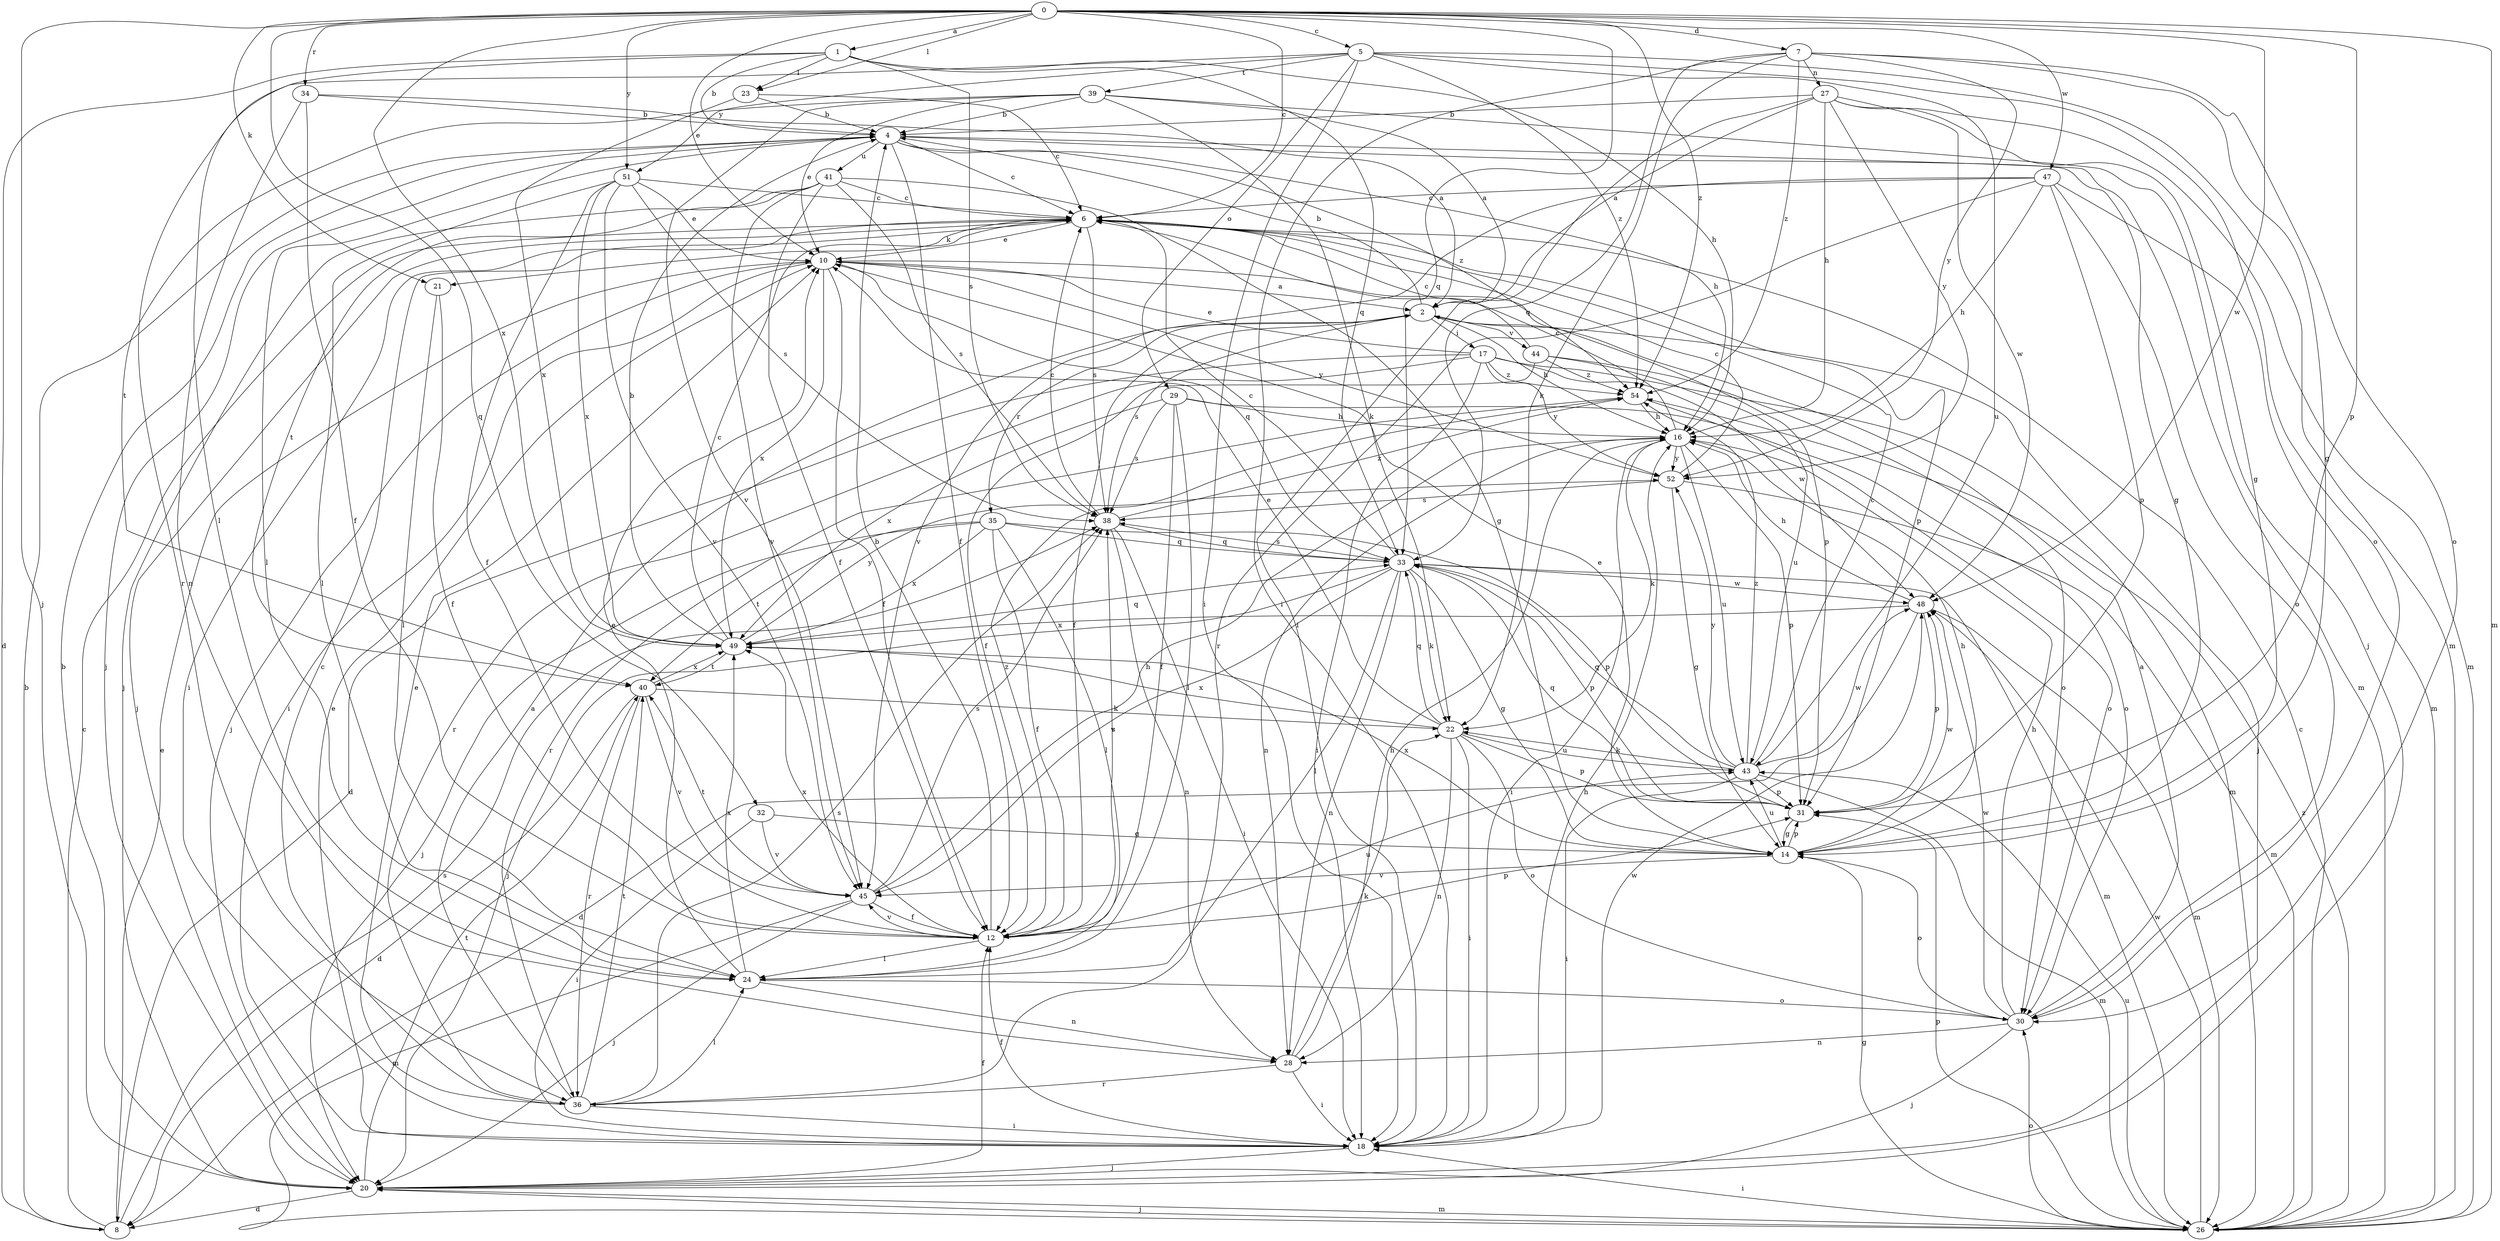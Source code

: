strict digraph  {
0;
1;
2;
4;
5;
6;
7;
8;
10;
12;
14;
16;
17;
18;
20;
21;
22;
23;
24;
26;
27;
28;
29;
30;
31;
32;
33;
34;
35;
36;
38;
39;
40;
41;
43;
44;
45;
47;
48;
49;
51;
52;
54;
0 -> 1  [label=a];
0 -> 5  [label=c];
0 -> 6  [label=c];
0 -> 7  [label=d];
0 -> 10  [label=e];
0 -> 20  [label=j];
0 -> 21  [label=k];
0 -> 23  [label=l];
0 -> 26  [label=m];
0 -> 31  [label=p];
0 -> 32  [label=q];
0 -> 33  [label=q];
0 -> 34  [label=r];
0 -> 47  [label=w];
0 -> 48  [label=w];
0 -> 49  [label=x];
0 -> 51  [label=y];
0 -> 54  [label=z];
1 -> 4  [label=b];
1 -> 8  [label=d];
1 -> 16  [label=h];
1 -> 23  [label=l];
1 -> 24  [label=l];
1 -> 33  [label=q];
1 -> 38  [label=s];
2 -> 4  [label=b];
2 -> 12  [label=f];
2 -> 16  [label=h];
2 -> 17  [label=i];
2 -> 20  [label=j];
2 -> 35  [label=r];
2 -> 38  [label=s];
2 -> 44  [label=v];
4 -> 6  [label=c];
4 -> 12  [label=f];
4 -> 14  [label=g];
4 -> 16  [label=h];
4 -> 20  [label=j];
4 -> 24  [label=l];
4 -> 26  [label=m];
4 -> 41  [label=u];
4 -> 54  [label=z];
5 -> 18  [label=i];
5 -> 26  [label=m];
5 -> 29  [label=o];
5 -> 30  [label=o];
5 -> 36  [label=r];
5 -> 39  [label=t];
5 -> 43  [label=u];
5 -> 51  [label=y];
5 -> 54  [label=z];
6 -> 10  [label=e];
6 -> 18  [label=i];
6 -> 20  [label=j];
6 -> 21  [label=k];
6 -> 31  [label=p];
6 -> 38  [label=s];
7 -> 14  [label=g];
7 -> 18  [label=i];
7 -> 22  [label=k];
7 -> 27  [label=n];
7 -> 30  [label=o];
7 -> 33  [label=q];
7 -> 52  [label=y];
7 -> 54  [label=z];
8 -> 4  [label=b];
8 -> 6  [label=c];
8 -> 10  [label=e];
8 -> 38  [label=s];
10 -> 2  [label=a];
10 -> 12  [label=f];
10 -> 18  [label=i];
10 -> 20  [label=j];
10 -> 31  [label=p];
10 -> 33  [label=q];
10 -> 49  [label=x];
10 -> 52  [label=y];
12 -> 4  [label=b];
12 -> 24  [label=l];
12 -> 31  [label=p];
12 -> 38  [label=s];
12 -> 43  [label=u];
12 -> 45  [label=v];
12 -> 49  [label=x];
12 -> 54  [label=z];
14 -> 10  [label=e];
14 -> 16  [label=h];
14 -> 30  [label=o];
14 -> 31  [label=p];
14 -> 43  [label=u];
14 -> 45  [label=v];
14 -> 48  [label=w];
14 -> 49  [label=x];
16 -> 6  [label=c];
16 -> 18  [label=i];
16 -> 22  [label=k];
16 -> 28  [label=n];
16 -> 31  [label=p];
16 -> 43  [label=u];
16 -> 52  [label=y];
17 -> 8  [label=d];
17 -> 10  [label=e];
17 -> 18  [label=i];
17 -> 26  [label=m];
17 -> 36  [label=r];
17 -> 48  [label=w];
17 -> 52  [label=y];
17 -> 54  [label=z];
18 -> 10  [label=e];
18 -> 12  [label=f];
18 -> 16  [label=h];
18 -> 20  [label=j];
18 -> 48  [label=w];
20 -> 4  [label=b];
20 -> 8  [label=d];
20 -> 12  [label=f];
20 -> 26  [label=m];
20 -> 40  [label=t];
21 -> 12  [label=f];
21 -> 24  [label=l];
22 -> 10  [label=e];
22 -> 18  [label=i];
22 -> 28  [label=n];
22 -> 30  [label=o];
22 -> 31  [label=p];
22 -> 33  [label=q];
22 -> 43  [label=u];
22 -> 49  [label=x];
23 -> 4  [label=b];
23 -> 6  [label=c];
23 -> 49  [label=x];
24 -> 10  [label=e];
24 -> 28  [label=n];
24 -> 30  [label=o];
24 -> 49  [label=x];
26 -> 6  [label=c];
26 -> 14  [label=g];
26 -> 18  [label=i];
26 -> 20  [label=j];
26 -> 30  [label=o];
26 -> 31  [label=p];
26 -> 43  [label=u];
26 -> 48  [label=w];
26 -> 54  [label=z];
27 -> 2  [label=a];
27 -> 4  [label=b];
27 -> 14  [label=g];
27 -> 16  [label=h];
27 -> 18  [label=i];
27 -> 26  [label=m];
27 -> 48  [label=w];
27 -> 52  [label=y];
28 -> 16  [label=h];
28 -> 18  [label=i];
28 -> 22  [label=k];
28 -> 36  [label=r];
29 -> 12  [label=f];
29 -> 16  [label=h];
29 -> 24  [label=l];
29 -> 30  [label=o];
29 -> 38  [label=s];
29 -> 49  [label=x];
30 -> 2  [label=a];
30 -> 16  [label=h];
30 -> 20  [label=j];
30 -> 28  [label=n];
30 -> 48  [label=w];
31 -> 14  [label=g];
31 -> 33  [label=q];
32 -> 14  [label=g];
32 -> 18  [label=i];
32 -> 45  [label=v];
33 -> 6  [label=c];
33 -> 14  [label=g];
33 -> 20  [label=j];
33 -> 22  [label=k];
33 -> 24  [label=l];
33 -> 26  [label=m];
33 -> 28  [label=n];
33 -> 31  [label=p];
33 -> 38  [label=s];
33 -> 45  [label=v];
33 -> 48  [label=w];
34 -> 2  [label=a];
34 -> 4  [label=b];
34 -> 12  [label=f];
34 -> 28  [label=n];
35 -> 12  [label=f];
35 -> 20  [label=j];
35 -> 24  [label=l];
35 -> 31  [label=p];
35 -> 33  [label=q];
35 -> 40  [label=t];
35 -> 49  [label=x];
36 -> 2  [label=a];
36 -> 6  [label=c];
36 -> 10  [label=e];
36 -> 18  [label=i];
36 -> 24  [label=l];
36 -> 38  [label=s];
36 -> 40  [label=t];
38 -> 6  [label=c];
38 -> 18  [label=i];
38 -> 28  [label=n];
38 -> 33  [label=q];
38 -> 54  [label=z];
39 -> 2  [label=a];
39 -> 4  [label=b];
39 -> 10  [label=e];
39 -> 20  [label=j];
39 -> 22  [label=k];
39 -> 40  [label=t];
39 -> 45  [label=v];
40 -> 8  [label=d];
40 -> 22  [label=k];
40 -> 36  [label=r];
40 -> 45  [label=v];
40 -> 49  [label=x];
41 -> 6  [label=c];
41 -> 12  [label=f];
41 -> 14  [label=g];
41 -> 20  [label=j];
41 -> 38  [label=s];
41 -> 40  [label=t];
41 -> 45  [label=v];
43 -> 6  [label=c];
43 -> 18  [label=i];
43 -> 22  [label=k];
43 -> 26  [label=m];
43 -> 31  [label=p];
43 -> 33  [label=q];
43 -> 48  [label=w];
43 -> 52  [label=y];
43 -> 54  [label=z];
44 -> 6  [label=c];
44 -> 12  [label=f];
44 -> 30  [label=o];
44 -> 43  [label=u];
44 -> 54  [label=z];
45 -> 12  [label=f];
45 -> 16  [label=h];
45 -> 20  [label=j];
45 -> 26  [label=m];
45 -> 38  [label=s];
45 -> 40  [label=t];
47 -> 6  [label=c];
47 -> 16  [label=h];
47 -> 26  [label=m];
47 -> 30  [label=o];
47 -> 31  [label=p];
47 -> 36  [label=r];
47 -> 45  [label=v];
48 -> 8  [label=d];
48 -> 16  [label=h];
48 -> 26  [label=m];
48 -> 31  [label=p];
48 -> 49  [label=x];
49 -> 4  [label=b];
49 -> 6  [label=c];
49 -> 33  [label=q];
49 -> 40  [label=t];
49 -> 52  [label=y];
51 -> 6  [label=c];
51 -> 10  [label=e];
51 -> 12  [label=f];
51 -> 24  [label=l];
51 -> 38  [label=s];
51 -> 45  [label=v];
51 -> 49  [label=x];
52 -> 6  [label=c];
52 -> 14  [label=g];
52 -> 26  [label=m];
52 -> 38  [label=s];
54 -> 16  [label=h];
54 -> 30  [label=o];
54 -> 36  [label=r];
}
